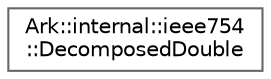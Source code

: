 digraph "Graphical Class Hierarchy"
{
 // INTERACTIVE_SVG=YES
 // LATEX_PDF_SIZE
  bgcolor="transparent";
  edge [fontname=Helvetica,fontsize=10,labelfontname=Helvetica,labelfontsize=10];
  node [fontname=Helvetica,fontsize=10,shape=box,height=0.2,width=0.4];
  rankdir="LR";
  Node0 [id="Node000000",label="Ark::internal::ieee754\l::DecomposedDouble",height=0.2,width=0.4,color="grey40", fillcolor="white", style="filled",URL="$d3/dc3/structArk_1_1internal_1_1ieee754_1_1DecomposedDouble.html",tooltip=" "];
}
